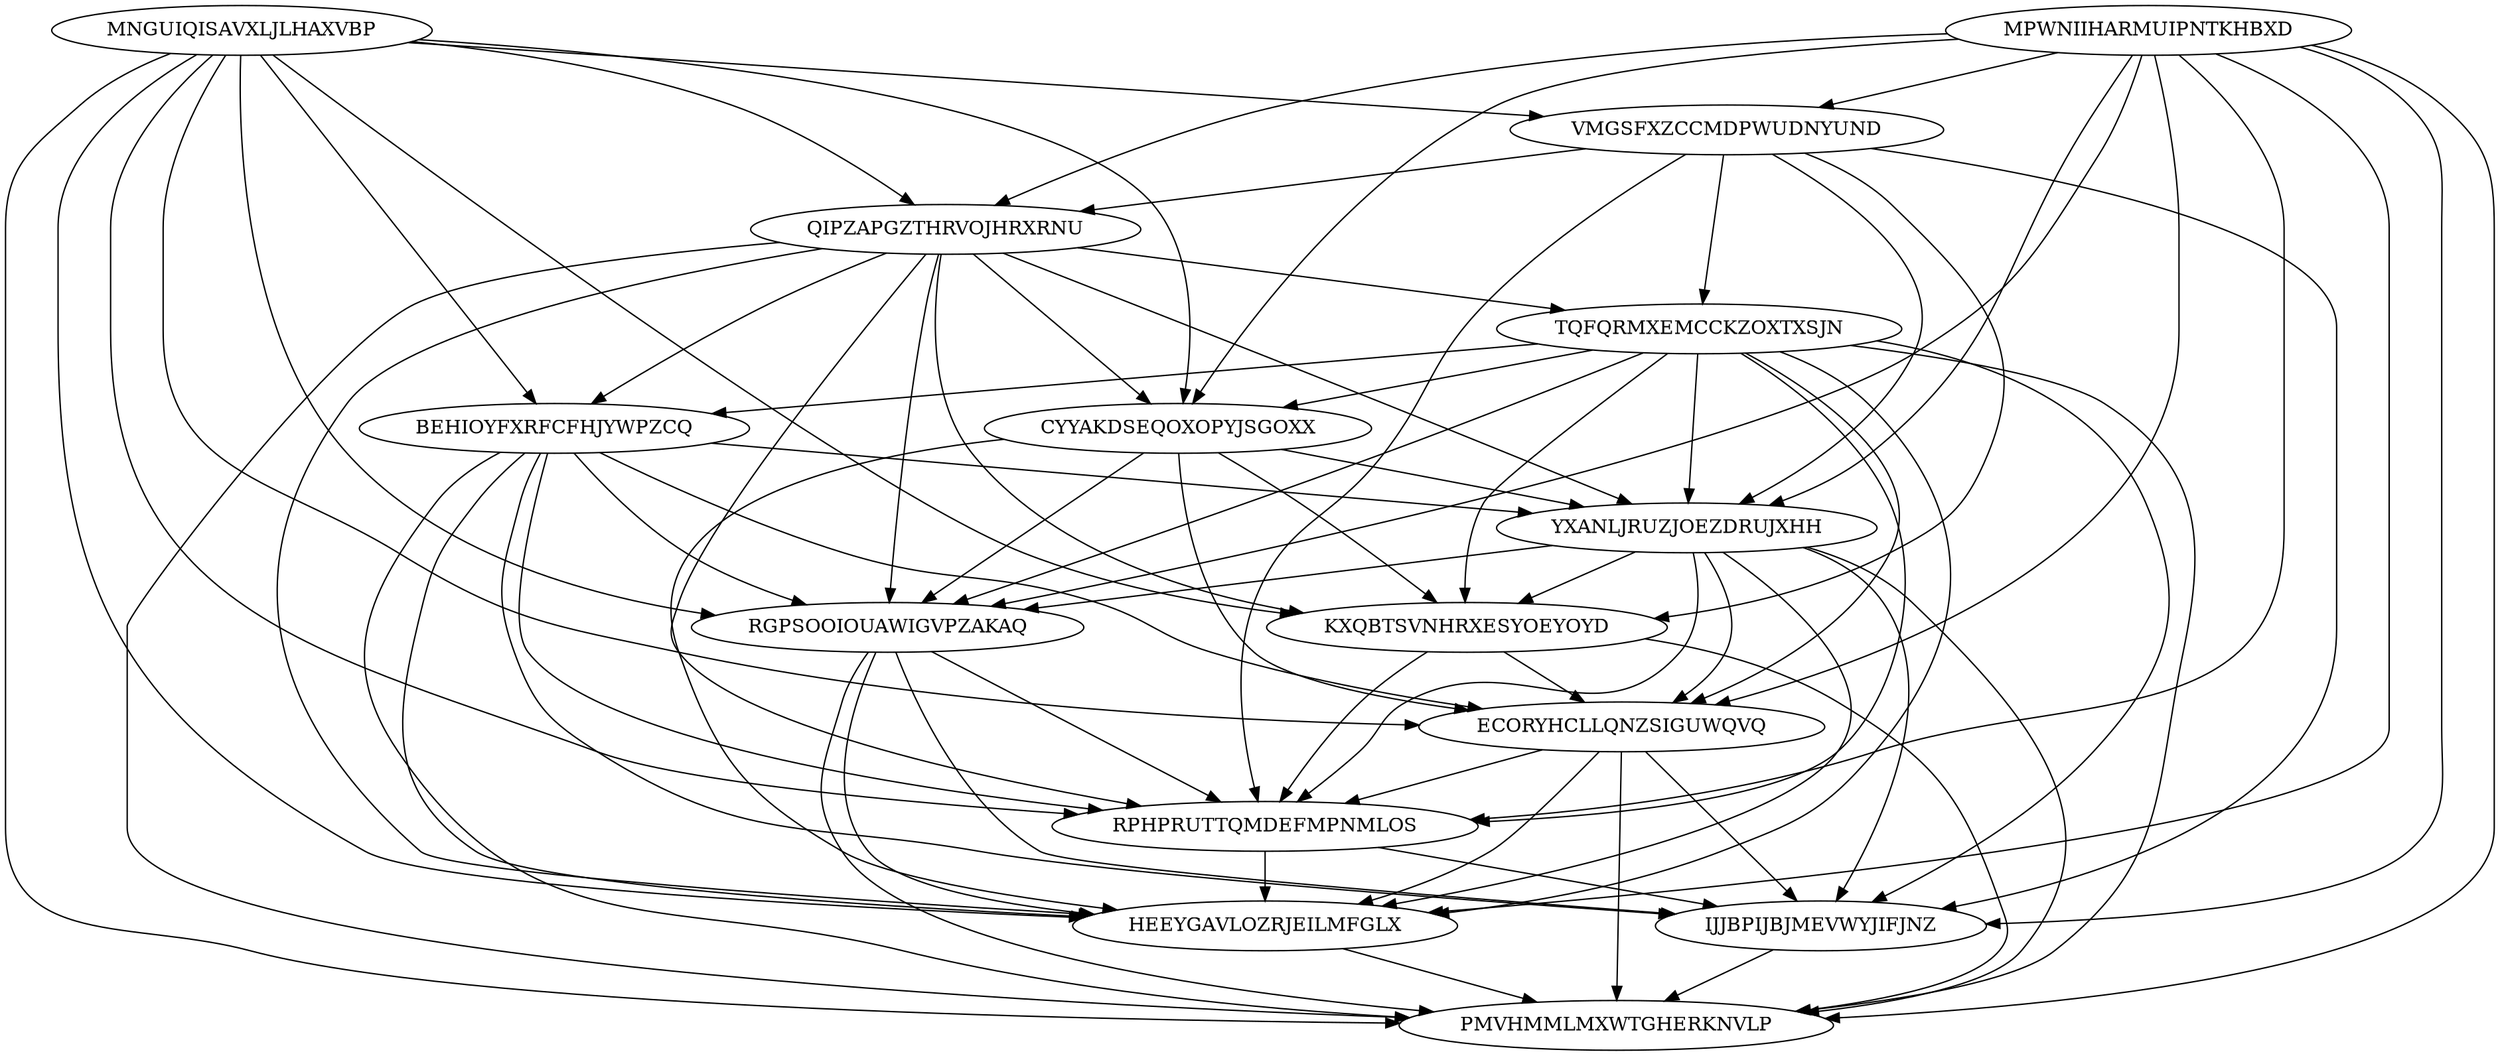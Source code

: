 digraph N15M79 {
	MPWNIIHARMUIPNTKHBXD	[Weight=15];
	MNGUIQISAVXLJLHAXVBP	[Weight=19];
	VMGSFXZCCMDPWUDNYUND	[Weight=20];
	QIPZAPGZTHRVOJHRXRNU	[Weight=18];
	TQFQRMXEMCCKZOXTXSJN	[Weight=12];
	BEHIOYFXRFCFHJYWPZCQ	[Weight=18];
	CYYAKDSEQOXOPYJSGOXX	[Weight=20];
	YXANLJRUZJOEZDRUJXHH	[Weight=20];
	RGPSOOIOUAWIGVPZAKAQ	[Weight=15];
	KXQBTSVNHRXESYOEYOYD	[Weight=10];
	ECORYHCLLQNZSIGUWQVQ	[Weight=16];
	RPHPRUTTQMDEFMPNMLOS	[Weight=16];
	HEEYGAVLOZRJEILMFGLX	[Weight=13];
	IJJBPIJBJMEVWYJIFJNZ	[Weight=15];
	PMVHMMLMXWTGHERKNVLP	[Weight=10];
	VMGSFXZCCMDPWUDNYUND -> IJJBPIJBJMEVWYJIFJNZ [Weight=20];
	VMGSFXZCCMDPWUDNYUND -> RPHPRUTTQMDEFMPNMLOS [Weight=19];
	MPWNIIHARMUIPNTKHBXD -> CYYAKDSEQOXOPYJSGOXX [Weight=13];
	BEHIOYFXRFCFHJYWPZCQ -> YXANLJRUZJOEZDRUJXHH [Weight=13];
	QIPZAPGZTHRVOJHRXRNU -> BEHIOYFXRFCFHJYWPZCQ [Weight=19];
	MPWNIIHARMUIPNTKHBXD -> ECORYHCLLQNZSIGUWQVQ [Weight=18];
	YXANLJRUZJOEZDRUJXHH -> RPHPRUTTQMDEFMPNMLOS [Weight=14];
	BEHIOYFXRFCFHJYWPZCQ -> RGPSOOIOUAWIGVPZAKAQ [Weight=11];
	RGPSOOIOUAWIGVPZAKAQ -> PMVHMMLMXWTGHERKNVLP [Weight=10];
	TQFQRMXEMCCKZOXTXSJN -> RPHPRUTTQMDEFMPNMLOS [Weight=12];
	MPWNIIHARMUIPNTKHBXD -> RGPSOOIOUAWIGVPZAKAQ [Weight=11];
	TQFQRMXEMCCKZOXTXSJN -> YXANLJRUZJOEZDRUJXHH [Weight=17];
	CYYAKDSEQOXOPYJSGOXX -> YXANLJRUZJOEZDRUJXHH [Weight=20];
	YXANLJRUZJOEZDRUJXHH -> IJJBPIJBJMEVWYJIFJNZ [Weight=12];
	RGPSOOIOUAWIGVPZAKAQ -> RPHPRUTTQMDEFMPNMLOS [Weight=12];
	TQFQRMXEMCCKZOXTXSJN -> ECORYHCLLQNZSIGUWQVQ [Weight=13];
	KXQBTSVNHRXESYOEYOYD -> RPHPRUTTQMDEFMPNMLOS [Weight=20];
	BEHIOYFXRFCFHJYWPZCQ -> HEEYGAVLOZRJEILMFGLX [Weight=10];
	TQFQRMXEMCCKZOXTXSJN -> BEHIOYFXRFCFHJYWPZCQ [Weight=12];
	CYYAKDSEQOXOPYJSGOXX -> RGPSOOIOUAWIGVPZAKAQ [Weight=19];
	VMGSFXZCCMDPWUDNYUND -> TQFQRMXEMCCKZOXTXSJN [Weight=20];
	CYYAKDSEQOXOPYJSGOXX -> ECORYHCLLQNZSIGUWQVQ [Weight=12];
	BEHIOYFXRFCFHJYWPZCQ -> IJJBPIJBJMEVWYJIFJNZ [Weight=19];
	TQFQRMXEMCCKZOXTXSJN -> PMVHMMLMXWTGHERKNVLP [Weight=14];
	MNGUIQISAVXLJLHAXVBP -> HEEYGAVLOZRJEILMFGLX [Weight=11];
	RGPSOOIOUAWIGVPZAKAQ -> HEEYGAVLOZRJEILMFGLX [Weight=19];
	KXQBTSVNHRXESYOEYOYD -> ECORYHCLLQNZSIGUWQVQ [Weight=19];
	BEHIOYFXRFCFHJYWPZCQ -> ECORYHCLLQNZSIGUWQVQ [Weight=13];
	MPWNIIHARMUIPNTKHBXD -> HEEYGAVLOZRJEILMFGLX [Weight=10];
	TQFQRMXEMCCKZOXTXSJN -> HEEYGAVLOZRJEILMFGLX [Weight=15];
	MPWNIIHARMUIPNTKHBXD -> YXANLJRUZJOEZDRUJXHH [Weight=10];
	MNGUIQISAVXLJLHAXVBP -> RGPSOOIOUAWIGVPZAKAQ [Weight=15];
	KXQBTSVNHRXESYOEYOYD -> PMVHMMLMXWTGHERKNVLP [Weight=12];
	TQFQRMXEMCCKZOXTXSJN -> KXQBTSVNHRXESYOEYOYD [Weight=10];
	MNGUIQISAVXLJLHAXVBP -> QIPZAPGZTHRVOJHRXRNU [Weight=11];
	MPWNIIHARMUIPNTKHBXD -> IJJBPIJBJMEVWYJIFJNZ [Weight=15];
	RPHPRUTTQMDEFMPNMLOS -> IJJBPIJBJMEVWYJIFJNZ [Weight=16];
	MNGUIQISAVXLJLHAXVBP -> RPHPRUTTQMDEFMPNMLOS [Weight=16];
	YXANLJRUZJOEZDRUJXHH -> PMVHMMLMXWTGHERKNVLP [Weight=15];
	VMGSFXZCCMDPWUDNYUND -> YXANLJRUZJOEZDRUJXHH [Weight=20];
	MNGUIQISAVXLJLHAXVBP -> PMVHMMLMXWTGHERKNVLP [Weight=10];
	TQFQRMXEMCCKZOXTXSJN -> CYYAKDSEQOXOPYJSGOXX [Weight=15];
	HEEYGAVLOZRJEILMFGLX -> PMVHMMLMXWTGHERKNVLP [Weight=18];
	MNGUIQISAVXLJLHAXVBP -> ECORYHCLLQNZSIGUWQVQ [Weight=10];
	MPWNIIHARMUIPNTKHBXD -> RPHPRUTTQMDEFMPNMLOS [Weight=20];
	MNGUIQISAVXLJLHAXVBP -> CYYAKDSEQOXOPYJSGOXX [Weight=15];
	QIPZAPGZTHRVOJHRXRNU -> HEEYGAVLOZRJEILMFGLX [Weight=20];
	TQFQRMXEMCCKZOXTXSJN -> RGPSOOIOUAWIGVPZAKAQ [Weight=12];
	QIPZAPGZTHRVOJHRXRNU -> RGPSOOIOUAWIGVPZAKAQ [Weight=17];
	MNGUIQISAVXLJLHAXVBP -> VMGSFXZCCMDPWUDNYUND [Weight=19];
	YXANLJRUZJOEZDRUJXHH -> ECORYHCLLQNZSIGUWQVQ [Weight=10];
	QIPZAPGZTHRVOJHRXRNU -> TQFQRMXEMCCKZOXTXSJN [Weight=13];
	BEHIOYFXRFCFHJYWPZCQ -> PMVHMMLMXWTGHERKNVLP [Weight=10];
	YXANLJRUZJOEZDRUJXHH -> KXQBTSVNHRXESYOEYOYD [Weight=13];
	CYYAKDSEQOXOPYJSGOXX -> HEEYGAVLOZRJEILMFGLX [Weight=20];
	QIPZAPGZTHRVOJHRXRNU -> YXANLJRUZJOEZDRUJXHH [Weight=17];
	CYYAKDSEQOXOPYJSGOXX -> KXQBTSVNHRXESYOEYOYD [Weight=13];
	ECORYHCLLQNZSIGUWQVQ -> HEEYGAVLOZRJEILMFGLX [Weight=19];
	MPWNIIHARMUIPNTKHBXD -> PMVHMMLMXWTGHERKNVLP [Weight=15];
	VMGSFXZCCMDPWUDNYUND -> QIPZAPGZTHRVOJHRXRNU [Weight=11];
	MPWNIIHARMUIPNTKHBXD -> QIPZAPGZTHRVOJHRXRNU [Weight=17];
	QIPZAPGZTHRVOJHRXRNU -> CYYAKDSEQOXOPYJSGOXX [Weight=13];
	QIPZAPGZTHRVOJHRXRNU -> KXQBTSVNHRXESYOEYOYD [Weight=11];
	MPWNIIHARMUIPNTKHBXD -> VMGSFXZCCMDPWUDNYUND [Weight=14];
	ECORYHCLLQNZSIGUWQVQ -> RPHPRUTTQMDEFMPNMLOS [Weight=18];
	TQFQRMXEMCCKZOXTXSJN -> IJJBPIJBJMEVWYJIFJNZ [Weight=19];
	MNGUIQISAVXLJLHAXVBP -> KXQBTSVNHRXESYOEYOYD [Weight=11];
	YXANLJRUZJOEZDRUJXHH -> RGPSOOIOUAWIGVPZAKAQ [Weight=20];
	VMGSFXZCCMDPWUDNYUND -> KXQBTSVNHRXESYOEYOYD [Weight=20];
	ECORYHCLLQNZSIGUWQVQ -> IJJBPIJBJMEVWYJIFJNZ [Weight=10];
	RGPSOOIOUAWIGVPZAKAQ -> IJJBPIJBJMEVWYJIFJNZ [Weight=14];
	QIPZAPGZTHRVOJHRXRNU -> RPHPRUTTQMDEFMPNMLOS [Weight=17];
	MNGUIQISAVXLJLHAXVBP -> BEHIOYFXRFCFHJYWPZCQ [Weight=11];
	RPHPRUTTQMDEFMPNMLOS -> HEEYGAVLOZRJEILMFGLX [Weight=14];
	BEHIOYFXRFCFHJYWPZCQ -> RPHPRUTTQMDEFMPNMLOS [Weight=10];
	ECORYHCLLQNZSIGUWQVQ -> PMVHMMLMXWTGHERKNVLP [Weight=19];
	YXANLJRUZJOEZDRUJXHH -> HEEYGAVLOZRJEILMFGLX [Weight=19];
	IJJBPIJBJMEVWYJIFJNZ -> PMVHMMLMXWTGHERKNVLP [Weight=18];
	QIPZAPGZTHRVOJHRXRNU -> PMVHMMLMXWTGHERKNVLP [Weight=13];
}
